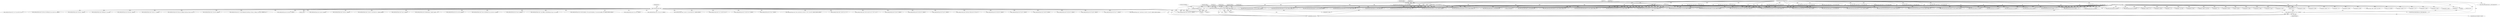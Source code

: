 digraph "0_radare2_bbb4af56003c1afdad67af0c4339267ca38b1017@pointer" {
"1001516" [label="(Call,r_strbuf_setf (&op->esil, \"%s,y,=\", addrbuf))"];
"1000313" [label="(Call,r_strbuf_init (&op->esil))"];
"1001504" [label="(Call,_6502_anal_esil_get_addr_pattern3 (op, data, addrbuf, buffsize, 'x'))"];
"1000278" [label="(Call,memset (op, '\0', sizeof (RAnalOp)))"];
"1000265" [label="(MethodParameterIn,RAnalOp *op)"];
"1000267" [label="(MethodParameterIn,const ut8 *data)"];
"1000272" [label="(Call,buffsize = sizeof (addrbuf) - 1)"];
"1000274" [label="(Call,sizeof (addrbuf) - 1)"];
"1000716" [label="(Call,r_strbuf_setf (&op->esil, \"%s,a,^=\", addrbuf))"];
"1000809" [label="(Call,r_strbuf_setf (&op->esil, \"1,%s,[1],&,C,=,1,%s,[1],>>,%s,=[1]\", addrbuf, addrbuf, addrbuf))"];
"1000839" [label="(Call,r_strbuf_set (&op->esil, \"1,a,<<,C,|,a,=,$c7,C,=,a,a,=\"))"];
"1001547" [label="(Call,_6502_anal_esil_get_addr_pattern1 (op, data, addrbuf, buffsize))"];
"1001655" [label="(Call,_6502_anal_esil_pop (op, data[0]))"];
"1000931" [label="(Call,_6502_anal_update_flags (op, _6502_FLAGS_NZ))"];
"1000540" [label="(Call,r_strbuf_setf (&op->esil, \"%s,[1],a,+=,C,NUM,$c7,C,=,a,+=,$c7,C,|=\", addrbuf))"];
"1000272" [label="(Call,buffsize = sizeof (addrbuf) - 1)"];
"1001442" [label="(Call,r_strbuf_setf (&op->esil, \"%s,[1],a,=\", addrbuf))"];
"1000479" [label="(Call,_6502_anal_esil_flags (op, data[0]))"];
"1001490" [label="(Call,_6502_anal_update_flags (op, _6502_FLAGS_NZ))"];
"1001293" [label="(Call,r_strbuf_setf (&op->esil, \"0x%04x,pc,=\", op->jump))"];
"1000876" [label="(Call,data[0] == 0x6a)"];
"1000668" [label="(Call,data[0] == 0x29)"];
"1000596" [label="(Call,_6502_anal_update_flags (op, _6502_FLAGS_BNZ))"];
"1001626" [label="(Call,_6502_anal_esil_push (op, data[0]))"];
"1000890" [label="(Call,_6502_anal_esil_get_addr_pattern2 (op, data, addrbuf, buffsize, 'x'))"];
"1000818" [label="(Call,_6502_anal_update_flags (op, _6502_FLAGS_NZ))"];
"1001173" [label="(Call,op->jump = addr + data[1] + op->size)"];
"1000313" [label="(Call,r_strbuf_init (&op->esil))"];
"1000306" [label="(Call,op->id = data[0])"];
"1001240" [label="(Call,data[1] | data[2] << 8)"];
"1000681" [label="(Call,r_strbuf_setf (&op->esil, \"%s,[1],a,&=\", addrbuf))"];
"1000645" [label="(Call,_6502_anal_update_flags (op, _6502_FLAGS_NZ))"];
"1001167" [label="(Call,data[1] <= 127)"];
"1000724" [label="(Call,r_strbuf_setf (&op->esil, \"%s,[1],a,^=\", addrbuf))"];
"1000277" [label="(Literal,1)"];
"1001391" [label="(Call,r_strbuf_set (&op->esil, \"0x101,sp,+,[1],flags,=,0x102,sp,+,[2],pc,=,3,sp,+=\"))"];
"1001012" [label="(Call,_6502_anal_esil_get_addr_pattern1 (op, data, addrbuf, buffsize))"];
"1000320" [label="(Identifier,data)"];
"1001023" [label="(Call,r_strbuf_setf (&op->esil, \"%s,a,==\", addrbuf))"];
"1001357" [label="(Call,r_strbuf_set (&op->esil, \"0x101,sp,+,[2],pc,=,pc,++=,2,sp,+=\"))"];
"1000760" [label="(Call,_6502_anal_esil_get_addr_pattern2 (op, data, addrbuf, buffsize, 'x'))"];
"1001121" [label="(Call,r_strbuf_setf (&op->esil, \"%s,[1],y,==\", addrbuf))"];
"1001068" [label="(Call,r_strbuf_setf (&op->esil, \"%s,x,==\", addrbuf))"];
"1001719" [label="(Call,_6502_anal_esil_mov (op, data[0]))"];
"1000918" [label="(Call,_6502_anal_esil_get_addr_pattern2 (op, data, addrbuf, buffsize, 'x'))"];
"1000711" [label="(Call,data[0] == 0x49)"];
"1001038" [label="(Call,_6502_anal_update_flags (op, _6502_FLAGS_BNZ))"];
"1001552" [label="(Call,r_strbuf_setf (&op->esil, \"a,%s,=[1]\", addrbuf))"];
"1001018" [label="(Call,data[0] == 0xc9)"];
"1001031" [label="(Call,r_strbuf_setf (&op->esil, \"%s,[1],a,==\", addrbuf))"];
"1001532" [label="(Identifier,op)"];
"1001697" [label="(Call,_6502_anal_esil_mov (op, data[0]))"];
"1000774" [label="(Call,_6502_anal_update_flags (op, _6502_FLAGS_NZ))"];
"1000673" [label="(Call,r_strbuf_setf (&op->esil, \"%s,a,&=\", addrbuf))"];
"1001429" [label="(Call,data[0] == 0xa9)"];
"1001506" [label="(Identifier,data)"];
"1001504" [label="(Call,_6502_anal_esil_get_addr_pattern3 (op, data, addrbuf, buffsize, 'x'))"];
"1001056" [label="(Call,_6502_anal_esil_get_addr_pattern3 (op, data, addrbuf, buffsize, 0))"];
"1000269" [label="(Block,)"];
"1000265" [label="(MethodParameterIn,RAnalOp *op)"];
"1000944" [label="(Call,_6502_anal_esil_get_addr_pattern2 (op, data, addrbuf, buffsize, 'x'))"];
"1001423" [label="(Call,_6502_anal_esil_get_addr_pattern1 (op, data, addrbuf, buffsize))"];
"1000847" [label="(Call,_6502_anal_esil_get_addr_pattern2 (op, data, addrbuf, buffsize, 'x'))"];
"1001219" [label="(Call,_6502_anal_esil_ccall (op, data[0]))"];
"1001320" [label="(Call,data[1] | data[2] << 8)"];
"1001568" [label="(Call,_6502_anal_esil_get_addr_pattern2 (op, data, addrbuf, buffsize, 'y'))"];
"1001509" [label="(Literal,'x')"];
"1000521" [label="(Call,_6502_anal_esil_get_addr_pattern1 (op, data, addrbuf, buffsize))"];
"1001063" [label="(Call,data[0] == 0xe0)"];
"1001574" [label="(Call,r_strbuf_setf (&op->esil, \"x,%s,=[1]\", addrbuf))"];
"1000455" [label="(Call,r_strbuf_set (&op->esil, \",1,I,=,0,D,=,flags,0x10,|,0x100,sp,+,=[1],pc,1,+,0xfe,sp,+,=[2],3,sp,-=,0xfffe,[2],pc,=\"))"];
"1000905" [label="(Call,_6502_anal_update_flags (op, _6502_FLAGS_NZ))"];
"1001449" [label="(Call,_6502_anal_update_flags (op, _6502_FLAGS_NZ))"];
"1001244" [label="(Call,data[2] << 8)"];
"1000638" [label="(Call,r_strbuf_setf (&op->esil, \"%s,[1],a,|=\", addrbuf))"];
"1001179" [label="(Call,data[1] + op->size)"];
"1000275" [label="(Call,sizeof (addrbuf))"];
"1000992" [label="(Call,_6502_anal_esil_inc_reg (op, data[0], \"-\"))"];
"1001510" [label="(ControlStructure,if (data[0] == 0xa0))"];
"1001590" [label="(Call,_6502_anal_esil_get_addr_pattern3 (op, data, addrbuf, buffsize, 'x'))"];
"1001508" [label="(Identifier,buffsize)"];
"1000314" [label="(Call,&op->esil)"];
"1001108" [label="(Call,data[0] == 0xc0)"];
"1001729" [label="(MethodReturn,static int)"];
"1000267" [label="(MethodParameterIn,const ut8 *data)"];
"1001177" [label="(Call,addr + data[1] + op->size)"];
"1000973" [label="(Call,_6502_anal_esil_inc_reg (op, data[0], \"+\"))"];
"1000279" [label="(Identifier,op)"];
"1001596" [label="(Call,r_strbuf_setf (&op->esil, \"y,%s,=[1]\", addrbuf))"];
"1000547" [label="(Call,_6502_anal_update_flags (op, _6502_FLAGS_NZ))"];
"1001463" [label="(Call,_6502_anal_esil_get_addr_pattern2 (op, data, addrbuf, buffsize, 'y'))"];
"1001128" [label="(Call,_6502_anal_update_flags (op, _6502_FLAGS_BNZ))"];
"1000570" [label="(Call,_6502_anal_esil_get_addr_pattern1 (op, data, addrbuf, buffsize))"];
"1000281" [label="(Call,sizeof (RAnalOp))"];
"1001483" [label="(Call,r_strbuf_setf (&op->esil, \"%s,[1],x,=\", addrbuf))"];
"1001505" [label="(Identifier,op)"];
"1001675" [label="(Call,_6502_anal_esil_mov (op, data[0]))"];
"1001324" [label="(Call,data[2] << 8)"];
"1000833" [label="(Call,data[0] == 0x2a)"];
"1000273" [label="(Identifier,buffsize)"];
"1001195" [label="(Call,256 - data[1])"];
"1000731" [label="(Call,_6502_anal_update_flags (op, _6502_FLAGS_NZ))"];
"1000766" [label="(Call,r_strbuf_setf (&op->esil, \"1,%s,[1],<<,%s,=[1],$c7,C,=\", addrbuf, addrbuf))"];
"1000576" [label="(Call,data[0] == 0xe9)"];
"1001517" [label="(Call,&op->esil)"];
"1000619" [label="(Call,_6502_anal_esil_get_addr_pattern1 (op, data, addrbuf, buffsize))"];
"1001434" [label="(Call,r_strbuf_setf (&op->esil, \"%s,a,=\", addrbuf))"];
"1000527" [label="(Call,data[0] == 0x69)"];
"1001314" [label="(Call,r_strbuf_setf (&op->esil, \"0x%04x,[2],pc,=\", data[1] | data[2] << 8))"];
"1000924" [label="(Call,r_strbuf_setf (&op->esil, \"%s,++=[1]\", addrbuf))"];
"1000532" [label="(Call,r_strbuf_setf (&op->esil, \"%s,a,+=,C,NUM,$c7,C,=,a,+=,$c7,C,|=\", addrbuf))"];
"1001521" [label="(Literal,\"%s,y,=\")"];
"1000803" [label="(Call,_6502_anal_esil_get_addr_pattern2 (op, data, addrbuf, buffsize, 'x'))"];
"1001513" [label="(Identifier,data)"];
"1000630" [label="(Call,r_strbuf_setf (&op->esil, \"%s,a,|=\", addrbuf))"];
"1001522" [label="(Identifier,addrbuf)"];
"1000278" [label="(Call,memset (op, '\0', sizeof (RAnalOp)))"];
"1000705" [label="(Call,_6502_anal_esil_get_addr_pattern1 (op, data, addrbuf, buffsize))"];
"1001259" [label="(Call,r_strbuf_setf (&op->esil, \"1,pc,-,0xff,sp,+,=[2],0x%04x,pc,=,2,sp,-=\", op->jump))"];
"1000280" [label="(Literal,'\0')"];
"1000498" [label="(Call,r_strbuf_setf (&op->esil, \"a,%s,[1],&,0x80,&,!,!,N,=,a,%s,[1],&,0x40,&,!,!,V,=,a,%s,[1],&,0xff,&,!,Z,=\",addrbuf, addrbuf, addrbuf))"];
"1000950" [label="(Call,r_strbuf_setf (&op->esil, \"%s,--=[1]\", addrbuf))"];
"1000581" [label="(Call,r_strbuf_setf (&op->esil, \"C,!,%s,+,a,-=\", addrbuf))"];
"1000492" [label="(Call,_6502_anal_esil_get_addr_pattern3 (op, data, addrbuf, buffsize, 0))"];
"1001511" [label="(Call,data[0] == 0xa0)"];
"1000853" [label="(Call,r_strbuf_setf (&op->esil, \"1,%s,[1],<<,C,|,%s,=[1],$c7,C,=\", addrbuf, addrbuf))"];
"1001101" [label="(Call,_6502_anal_esil_get_addr_pattern3 (op, data, addrbuf, buffsize, 0))"];
"1000322" [label="(Block,)"];
"1001524" [label="(Call,r_strbuf_setf (&op->esil, \"%s,[1],y,=\", addrbuf))"];
"1001083" [label="(Call,_6502_anal_update_flags (op, _6502_FLAGS_BNZ))"];
"1000752" [label="(Call,r_strbuf_set (&op->esil, \"1,a,<<=,$c7,C,=,a,a,=\"))"];
"1000589" [label="(Call,r_strbuf_setf (&op->esil, \"C,!,%s,[1],+,a,-=\", addrbuf))"];
"1001475" [label="(Call,r_strbuf_setf (&op->esil, \"%s,x,=\", addrbuf))"];
"1000789" [label="(Call,data[0] == 0x4a)"];
"1001470" [label="(Call,data[0] == 0xa2)"];
"1000896" [label="(Call,r_strbuf_setf (&op->esil, \"C,N,=,1,%s,[1],&,C,=,1,%s,[1],>>,7,N,<<,|,%s,=[1]\", addrbuf, addrbuf, addrbuf))"];
"1000746" [label="(Call,data[0] == 0x0a)"];
"1001531" [label="(Call,_6502_anal_update_flags (op, _6502_FLAGS_NZ))"];
"1000795" [label="(Call,r_strbuf_set (&op->esil, \"1,a,&,C,=,1,a,>>=\"))"];
"1000882" [label="(Call,r_strbuf_set (&op->esil, \"C,N,=,1,a,&,C,=,1,a,>>,7,N,<<,|,a,=\"))"];
"1000688" [label="(Call,_6502_anal_update_flags (op, _6502_FLAGS_NZ))"];
"1000662" [label="(Call,_6502_anal_esil_get_addr_pattern1 (op, data, addrbuf, buffsize))"];
"1000625" [label="(Call,data[0] == 0x09)"];
"1001284" [label="(Call,data[1] | data[2] << 8)"];
"1000861" [label="(Call,_6502_anal_update_flags (op, _6502_FLAGS_NZ))"];
"1000285" [label="(Identifier,op)"];
"1001516" [label="(Call,r_strbuf_setf (&op->esil, \"%s,y,=\", addrbuf))"];
"1001507" [label="(Identifier,addrbuf)"];
"1001113" [label="(Call,r_strbuf_setf (&op->esil, \"%s,y,==\", addrbuf))"];
"1000274" [label="(Call,sizeof (addrbuf) - 1)"];
"1001288" [label="(Call,data[2] << 8)"];
"1000957" [label="(Call,_6502_anal_update_flags (op, _6502_FLAGS_NZ))"];
"1001076" [label="(Call,r_strbuf_setf (&op->esil, \"%s,[1],x,==\", addrbuf))"];
"1001516" -> "1001510"  [label="AST: "];
"1001516" -> "1001522"  [label="CFG: "];
"1001517" -> "1001516"  [label="AST: "];
"1001521" -> "1001516"  [label="AST: "];
"1001522" -> "1001516"  [label="AST: "];
"1001532" -> "1001516"  [label="CFG: "];
"1001516" -> "1001729"  [label="DDG: "];
"1001516" -> "1001729"  [label="DDG: "];
"1001516" -> "1001729"  [label="DDG: "];
"1000313" -> "1001516"  [label="DDG: "];
"1001504" -> "1001516"  [label="DDG: "];
"1000313" -> "1000269"  [label="AST: "];
"1000313" -> "1000314"  [label="CFG: "];
"1000314" -> "1000313"  [label="AST: "];
"1000320" -> "1000313"  [label="CFG: "];
"1000313" -> "1001729"  [label="DDG: "];
"1000313" -> "1001729"  [label="DDG: "];
"1000313" -> "1000455"  [label="DDG: "];
"1000313" -> "1000498"  [label="DDG: "];
"1000313" -> "1000532"  [label="DDG: "];
"1000313" -> "1000540"  [label="DDG: "];
"1000313" -> "1000581"  [label="DDG: "];
"1000313" -> "1000589"  [label="DDG: "];
"1000313" -> "1000630"  [label="DDG: "];
"1000313" -> "1000638"  [label="DDG: "];
"1000313" -> "1000673"  [label="DDG: "];
"1000313" -> "1000681"  [label="DDG: "];
"1000313" -> "1000716"  [label="DDG: "];
"1000313" -> "1000724"  [label="DDG: "];
"1000313" -> "1000752"  [label="DDG: "];
"1000313" -> "1000766"  [label="DDG: "];
"1000313" -> "1000795"  [label="DDG: "];
"1000313" -> "1000809"  [label="DDG: "];
"1000313" -> "1000839"  [label="DDG: "];
"1000313" -> "1000853"  [label="DDG: "];
"1000313" -> "1000882"  [label="DDG: "];
"1000313" -> "1000896"  [label="DDG: "];
"1000313" -> "1000924"  [label="DDG: "];
"1000313" -> "1000950"  [label="DDG: "];
"1000313" -> "1001023"  [label="DDG: "];
"1000313" -> "1001031"  [label="DDG: "];
"1000313" -> "1001068"  [label="DDG: "];
"1000313" -> "1001076"  [label="DDG: "];
"1000313" -> "1001113"  [label="DDG: "];
"1000313" -> "1001121"  [label="DDG: "];
"1000313" -> "1001259"  [label="DDG: "];
"1000313" -> "1001293"  [label="DDG: "];
"1000313" -> "1001314"  [label="DDG: "];
"1000313" -> "1001357"  [label="DDG: "];
"1000313" -> "1001391"  [label="DDG: "];
"1000313" -> "1001434"  [label="DDG: "];
"1000313" -> "1001442"  [label="DDG: "];
"1000313" -> "1001475"  [label="DDG: "];
"1000313" -> "1001483"  [label="DDG: "];
"1000313" -> "1001524"  [label="DDG: "];
"1000313" -> "1001552"  [label="DDG: "];
"1000313" -> "1001574"  [label="DDG: "];
"1000313" -> "1001596"  [label="DDG: "];
"1001504" -> "1000322"  [label="AST: "];
"1001504" -> "1001509"  [label="CFG: "];
"1001505" -> "1001504"  [label="AST: "];
"1001506" -> "1001504"  [label="AST: "];
"1001507" -> "1001504"  [label="AST: "];
"1001508" -> "1001504"  [label="AST: "];
"1001509" -> "1001504"  [label="AST: "];
"1001513" -> "1001504"  [label="CFG: "];
"1001504" -> "1001729"  [label="DDG: "];
"1001504" -> "1001729"  [label="DDG: "];
"1001504" -> "1001729"  [label="DDG: "];
"1000278" -> "1001504"  [label="DDG: "];
"1000265" -> "1001504"  [label="DDG: "];
"1000267" -> "1001504"  [label="DDG: "];
"1000272" -> "1001504"  [label="DDG: "];
"1001504" -> "1001511"  [label="DDG: "];
"1001504" -> "1001524"  [label="DDG: "];
"1001504" -> "1001531"  [label="DDG: "];
"1000278" -> "1000269"  [label="AST: "];
"1000278" -> "1000281"  [label="CFG: "];
"1000279" -> "1000278"  [label="AST: "];
"1000280" -> "1000278"  [label="AST: "];
"1000281" -> "1000278"  [label="AST: "];
"1000285" -> "1000278"  [label="CFG: "];
"1000278" -> "1001729"  [label="DDG: "];
"1000278" -> "1001729"  [label="DDG: "];
"1000265" -> "1000278"  [label="DDG: "];
"1000278" -> "1000479"  [label="DDG: "];
"1000278" -> "1000492"  [label="DDG: "];
"1000278" -> "1000521"  [label="DDG: "];
"1000278" -> "1000570"  [label="DDG: "];
"1000278" -> "1000619"  [label="DDG: "];
"1000278" -> "1000662"  [label="DDG: "];
"1000278" -> "1000705"  [label="DDG: "];
"1000278" -> "1000760"  [label="DDG: "];
"1000278" -> "1000774"  [label="DDG: "];
"1000278" -> "1000803"  [label="DDG: "];
"1000278" -> "1000818"  [label="DDG: "];
"1000278" -> "1000847"  [label="DDG: "];
"1000278" -> "1000861"  [label="DDG: "];
"1000278" -> "1000890"  [label="DDG: "];
"1000278" -> "1000905"  [label="DDG: "];
"1000278" -> "1000918"  [label="DDG: "];
"1000278" -> "1000944"  [label="DDG: "];
"1000278" -> "1000973"  [label="DDG: "];
"1000278" -> "1000992"  [label="DDG: "];
"1000278" -> "1001012"  [label="DDG: "];
"1000278" -> "1001056"  [label="DDG: "];
"1000278" -> "1001101"  [label="DDG: "];
"1000278" -> "1001219"  [label="DDG: "];
"1000278" -> "1001423"  [label="DDG: "];
"1000278" -> "1001463"  [label="DDG: "];
"1000278" -> "1001547"  [label="DDG: "];
"1000278" -> "1001568"  [label="DDG: "];
"1000278" -> "1001590"  [label="DDG: "];
"1000278" -> "1001626"  [label="DDG: "];
"1000278" -> "1001655"  [label="DDG: "];
"1000278" -> "1001675"  [label="DDG: "];
"1000278" -> "1001697"  [label="DDG: "];
"1000278" -> "1001719"  [label="DDG: "];
"1000265" -> "1000263"  [label="AST: "];
"1000265" -> "1001729"  [label="DDG: "];
"1000265" -> "1000479"  [label="DDG: "];
"1000265" -> "1000492"  [label="DDG: "];
"1000265" -> "1000521"  [label="DDG: "];
"1000265" -> "1000547"  [label="DDG: "];
"1000265" -> "1000570"  [label="DDG: "];
"1000265" -> "1000596"  [label="DDG: "];
"1000265" -> "1000619"  [label="DDG: "];
"1000265" -> "1000645"  [label="DDG: "];
"1000265" -> "1000662"  [label="DDG: "];
"1000265" -> "1000688"  [label="DDG: "];
"1000265" -> "1000705"  [label="DDG: "];
"1000265" -> "1000731"  [label="DDG: "];
"1000265" -> "1000760"  [label="DDG: "];
"1000265" -> "1000774"  [label="DDG: "];
"1000265" -> "1000803"  [label="DDG: "];
"1000265" -> "1000818"  [label="DDG: "];
"1000265" -> "1000847"  [label="DDG: "];
"1000265" -> "1000861"  [label="DDG: "];
"1000265" -> "1000890"  [label="DDG: "];
"1000265" -> "1000905"  [label="DDG: "];
"1000265" -> "1000918"  [label="DDG: "];
"1000265" -> "1000931"  [label="DDG: "];
"1000265" -> "1000944"  [label="DDG: "];
"1000265" -> "1000957"  [label="DDG: "];
"1000265" -> "1000973"  [label="DDG: "];
"1000265" -> "1000992"  [label="DDG: "];
"1000265" -> "1001012"  [label="DDG: "];
"1000265" -> "1001038"  [label="DDG: "];
"1000265" -> "1001056"  [label="DDG: "];
"1000265" -> "1001083"  [label="DDG: "];
"1000265" -> "1001101"  [label="DDG: "];
"1000265" -> "1001128"  [label="DDG: "];
"1000265" -> "1001219"  [label="DDG: "];
"1000265" -> "1001423"  [label="DDG: "];
"1000265" -> "1001449"  [label="DDG: "];
"1000265" -> "1001463"  [label="DDG: "];
"1000265" -> "1001490"  [label="DDG: "];
"1000265" -> "1001531"  [label="DDG: "];
"1000265" -> "1001547"  [label="DDG: "];
"1000265" -> "1001568"  [label="DDG: "];
"1000265" -> "1001590"  [label="DDG: "];
"1000265" -> "1001626"  [label="DDG: "];
"1000265" -> "1001655"  [label="DDG: "];
"1000265" -> "1001675"  [label="DDG: "];
"1000265" -> "1001697"  [label="DDG: "];
"1000265" -> "1001719"  [label="DDG: "];
"1000267" -> "1000263"  [label="AST: "];
"1000267" -> "1001729"  [label="DDG: "];
"1000267" -> "1000306"  [label="DDG: "];
"1000267" -> "1000479"  [label="DDG: "];
"1000267" -> "1000492"  [label="DDG: "];
"1000267" -> "1000521"  [label="DDG: "];
"1000267" -> "1000527"  [label="DDG: "];
"1000267" -> "1000570"  [label="DDG: "];
"1000267" -> "1000576"  [label="DDG: "];
"1000267" -> "1000619"  [label="DDG: "];
"1000267" -> "1000625"  [label="DDG: "];
"1000267" -> "1000662"  [label="DDG: "];
"1000267" -> "1000668"  [label="DDG: "];
"1000267" -> "1000705"  [label="DDG: "];
"1000267" -> "1000711"  [label="DDG: "];
"1000267" -> "1000746"  [label="DDG: "];
"1000267" -> "1000760"  [label="DDG: "];
"1000267" -> "1000789"  [label="DDG: "];
"1000267" -> "1000803"  [label="DDG: "];
"1000267" -> "1000833"  [label="DDG: "];
"1000267" -> "1000847"  [label="DDG: "];
"1000267" -> "1000876"  [label="DDG: "];
"1000267" -> "1000890"  [label="DDG: "];
"1000267" -> "1000918"  [label="DDG: "];
"1000267" -> "1000944"  [label="DDG: "];
"1000267" -> "1000973"  [label="DDG: "];
"1000267" -> "1000992"  [label="DDG: "];
"1000267" -> "1001012"  [label="DDG: "];
"1000267" -> "1001018"  [label="DDG: "];
"1000267" -> "1001056"  [label="DDG: "];
"1000267" -> "1001063"  [label="DDG: "];
"1000267" -> "1001101"  [label="DDG: "];
"1000267" -> "1001108"  [label="DDG: "];
"1000267" -> "1001167"  [label="DDG: "];
"1000267" -> "1001173"  [label="DDG: "];
"1000267" -> "1001177"  [label="DDG: "];
"1000267" -> "1001179"  [label="DDG: "];
"1000267" -> "1001195"  [label="DDG: "];
"1000267" -> "1001219"  [label="DDG: "];
"1000267" -> "1001240"  [label="DDG: "];
"1000267" -> "1001244"  [label="DDG: "];
"1000267" -> "1001284"  [label="DDG: "];
"1000267" -> "1001288"  [label="DDG: "];
"1000267" -> "1001320"  [label="DDG: "];
"1000267" -> "1001324"  [label="DDG: "];
"1000267" -> "1001423"  [label="DDG: "];
"1000267" -> "1001429"  [label="DDG: "];
"1000267" -> "1001463"  [label="DDG: "];
"1000267" -> "1001470"  [label="DDG: "];
"1000267" -> "1001511"  [label="DDG: "];
"1000267" -> "1001547"  [label="DDG: "];
"1000267" -> "1001568"  [label="DDG: "];
"1000267" -> "1001590"  [label="DDG: "];
"1000267" -> "1001626"  [label="DDG: "];
"1000267" -> "1001655"  [label="DDG: "];
"1000267" -> "1001675"  [label="DDG: "];
"1000267" -> "1001697"  [label="DDG: "];
"1000267" -> "1001719"  [label="DDG: "];
"1000272" -> "1000269"  [label="AST: "];
"1000272" -> "1000274"  [label="CFG: "];
"1000273" -> "1000272"  [label="AST: "];
"1000274" -> "1000272"  [label="AST: "];
"1000279" -> "1000272"  [label="CFG: "];
"1000272" -> "1001729"  [label="DDG: "];
"1000272" -> "1001729"  [label="DDG: "];
"1000274" -> "1000272"  [label="DDG: "];
"1000272" -> "1000492"  [label="DDG: "];
"1000272" -> "1000521"  [label="DDG: "];
"1000272" -> "1000570"  [label="DDG: "];
"1000272" -> "1000619"  [label="DDG: "];
"1000272" -> "1000662"  [label="DDG: "];
"1000272" -> "1000705"  [label="DDG: "];
"1000272" -> "1000760"  [label="DDG: "];
"1000272" -> "1000803"  [label="DDG: "];
"1000272" -> "1000847"  [label="DDG: "];
"1000272" -> "1000890"  [label="DDG: "];
"1000272" -> "1000918"  [label="DDG: "];
"1000272" -> "1000944"  [label="DDG: "];
"1000272" -> "1001012"  [label="DDG: "];
"1000272" -> "1001056"  [label="DDG: "];
"1000272" -> "1001101"  [label="DDG: "];
"1000272" -> "1001423"  [label="DDG: "];
"1000272" -> "1001463"  [label="DDG: "];
"1000272" -> "1001547"  [label="DDG: "];
"1000272" -> "1001568"  [label="DDG: "];
"1000272" -> "1001590"  [label="DDG: "];
"1000274" -> "1000277"  [label="CFG: "];
"1000275" -> "1000274"  [label="AST: "];
"1000277" -> "1000274"  [label="AST: "];
}
